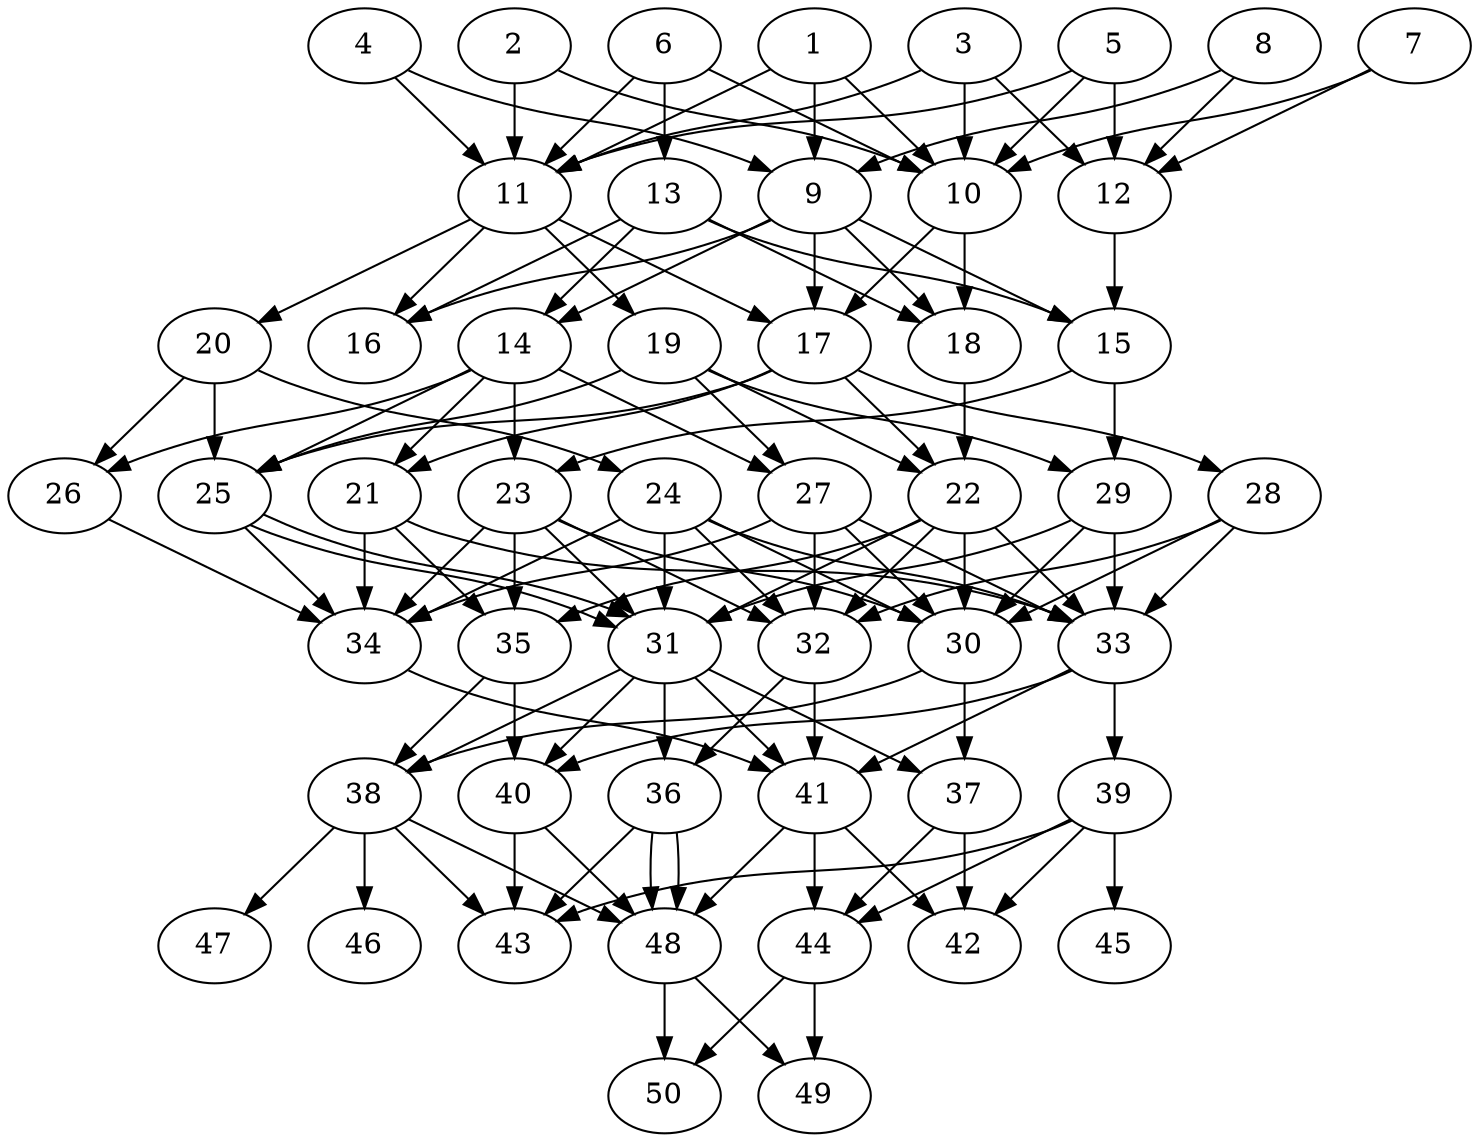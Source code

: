 // DAG automatically generated by daggen at Tue Aug  6 16:32:29 2019
// ./daggen --dot -n 50 --ccr 0.3 --fat 0.5 --regular 0.5 --density 0.7 --mindata 5242880 --maxdata 52428800 
digraph G {
  1 [size="163880960", alpha="0.19", expect_size="49164288"] 
  1 -> 9 [size ="49164288"]
  1 -> 10 [size ="49164288"]
  1 -> 11 [size ="49164288"]
  2 [size="174697813", alpha="0.17", expect_size="52409344"] 
  2 -> 10 [size ="52409344"]
  2 -> 11 [size ="52409344"]
  3 [size="30750720", alpha="0.01", expect_size="9225216"] 
  3 -> 10 [size ="9225216"]
  3 -> 11 [size ="9225216"]
  3 -> 12 [size ="9225216"]
  4 [size="153685333", alpha="0.04", expect_size="46105600"] 
  4 -> 9 [size ="46105600"]
  4 -> 11 [size ="46105600"]
  5 [size="35474773", alpha="0.05", expect_size="10642432"] 
  5 -> 10 [size ="10642432"]
  5 -> 11 [size ="10642432"]
  5 -> 12 [size ="10642432"]
  6 [size="119319893", alpha="0.00", expect_size="35795968"] 
  6 -> 10 [size ="35795968"]
  6 -> 11 [size ="35795968"]
  6 -> 13 [size ="35795968"]
  7 [size="58408960", alpha="0.04", expect_size="17522688"] 
  7 -> 10 [size ="17522688"]
  7 -> 12 [size ="17522688"]
  8 [size="69297493", alpha="0.19", expect_size="20789248"] 
  8 -> 9 [size ="20789248"]
  8 -> 12 [size ="20789248"]
  9 [size="113018880", alpha="0.17", expect_size="33905664"] 
  9 -> 14 [size ="33905664"]
  9 -> 15 [size ="33905664"]
  9 -> 16 [size ="33905664"]
  9 -> 17 [size ="33905664"]
  9 -> 18 [size ="33905664"]
  10 [size="26088107", alpha="0.09", expect_size="7826432"] 
  10 -> 17 [size ="7826432"]
  10 -> 18 [size ="7826432"]
  11 [size="169478827", alpha="0.08", expect_size="50843648"] 
  11 -> 16 [size ="50843648"]
  11 -> 17 [size ="50843648"]
  11 -> 19 [size ="50843648"]
  11 -> 20 [size ="50843648"]
  12 [size="163833173", alpha="0.16", expect_size="49149952"] 
  12 -> 15 [size ="49149952"]
  13 [size="140960427", alpha="0.19", expect_size="42288128"] 
  13 -> 14 [size ="42288128"]
  13 -> 15 [size ="42288128"]
  13 -> 16 [size ="42288128"]
  13 -> 18 [size ="42288128"]
  14 [size="149445973", alpha="0.13", expect_size="44833792"] 
  14 -> 21 [size ="44833792"]
  14 -> 23 [size ="44833792"]
  14 -> 25 [size ="44833792"]
  14 -> 26 [size ="44833792"]
  14 -> 27 [size ="44833792"]
  15 [size="25381547", alpha="0.15", expect_size="7614464"] 
  15 -> 23 [size ="7614464"]
  15 -> 29 [size ="7614464"]
  16 [size="65191253", alpha="0.03", expect_size="19557376"] 
  17 [size="66542933", alpha="0.12", expect_size="19962880"] 
  17 -> 21 [size ="19962880"]
  17 -> 22 [size ="19962880"]
  17 -> 25 [size ="19962880"]
  17 -> 28 [size ="19962880"]
  18 [size="95955627", alpha="0.08", expect_size="28786688"] 
  18 -> 22 [size ="28786688"]
  19 [size="85401600", alpha="0.15", expect_size="25620480"] 
  19 -> 22 [size ="25620480"]
  19 -> 25 [size ="25620480"]
  19 -> 27 [size ="25620480"]
  19 -> 29 [size ="25620480"]
  20 [size="60600320", alpha="0.12", expect_size="18180096"] 
  20 -> 24 [size ="18180096"]
  20 -> 25 [size ="18180096"]
  20 -> 26 [size ="18180096"]
  21 [size="134359040", alpha="0.08", expect_size="40307712"] 
  21 -> 33 [size ="40307712"]
  21 -> 34 [size ="40307712"]
  21 -> 35 [size ="40307712"]
  22 [size="41267200", alpha="0.03", expect_size="12380160"] 
  22 -> 30 [size ="12380160"]
  22 -> 31 [size ="12380160"]
  22 -> 32 [size ="12380160"]
  22 -> 33 [size ="12380160"]
  22 -> 35 [size ="12380160"]
  23 [size="169949867", alpha="0.00", expect_size="50984960"] 
  23 -> 30 [size ="50984960"]
  23 -> 31 [size ="50984960"]
  23 -> 32 [size ="50984960"]
  23 -> 34 [size ="50984960"]
  23 -> 35 [size ="50984960"]
  24 [size="162396160", alpha="0.15", expect_size="48718848"] 
  24 -> 30 [size ="48718848"]
  24 -> 31 [size ="48718848"]
  24 -> 32 [size ="48718848"]
  24 -> 33 [size ="48718848"]
  24 -> 34 [size ="48718848"]
  25 [size="103700480", alpha="0.11", expect_size="31110144"] 
  25 -> 31 [size ="31110144"]
  25 -> 31 [size ="31110144"]
  25 -> 34 [size ="31110144"]
  26 [size="66266453", alpha="0.01", expect_size="19879936"] 
  26 -> 34 [size ="19879936"]
  27 [size="91603627", alpha="0.16", expect_size="27481088"] 
  27 -> 30 [size ="27481088"]
  27 -> 32 [size ="27481088"]
  27 -> 33 [size ="27481088"]
  27 -> 34 [size ="27481088"]
  28 [size="29791573", alpha="0.17", expect_size="8937472"] 
  28 -> 30 [size ="8937472"]
  28 -> 32 [size ="8937472"]
  28 -> 33 [size ="8937472"]
  29 [size="90890240", alpha="0.11", expect_size="27267072"] 
  29 -> 30 [size ="27267072"]
  29 -> 31 [size ="27267072"]
  29 -> 33 [size ="27267072"]
  30 [size="54002347", alpha="0.06", expect_size="16200704"] 
  30 -> 37 [size ="16200704"]
  30 -> 38 [size ="16200704"]
  31 [size="149480107", alpha="0.20", expect_size="44844032"] 
  31 -> 36 [size ="44844032"]
  31 -> 37 [size ="44844032"]
  31 -> 38 [size ="44844032"]
  31 -> 40 [size ="44844032"]
  31 -> 41 [size ="44844032"]
  32 [size="51865600", alpha="0.12", expect_size="15559680"] 
  32 -> 36 [size ="15559680"]
  32 -> 41 [size ="15559680"]
  33 [size="75670187", alpha="0.01", expect_size="22701056"] 
  33 -> 39 [size ="22701056"]
  33 -> 40 [size ="22701056"]
  33 -> 41 [size ="22701056"]
  34 [size="76881920", alpha="0.06", expect_size="23064576"] 
  34 -> 41 [size ="23064576"]
  35 [size="34426880", alpha="0.12", expect_size="10328064"] 
  35 -> 38 [size ="10328064"]
  35 -> 40 [size ="10328064"]
  36 [size="123589973", alpha="0.04", expect_size="37076992"] 
  36 -> 43 [size ="37076992"]
  36 -> 48 [size ="37076992"]
  36 -> 48 [size ="37076992"]
  37 [size="131648853", alpha="0.03", expect_size="39494656"] 
  37 -> 42 [size ="39494656"]
  37 -> 44 [size ="39494656"]
  38 [size="99529387", alpha="0.11", expect_size="29858816"] 
  38 -> 43 [size ="29858816"]
  38 -> 46 [size ="29858816"]
  38 -> 47 [size ="29858816"]
  38 -> 48 [size ="29858816"]
  39 [size="79059627", alpha="0.08", expect_size="23717888"] 
  39 -> 42 [size ="23717888"]
  39 -> 43 [size ="23717888"]
  39 -> 44 [size ="23717888"]
  39 -> 45 [size ="23717888"]
  40 [size="165785600", alpha="0.11", expect_size="49735680"] 
  40 -> 43 [size ="49735680"]
  40 -> 48 [size ="49735680"]
  41 [size="53742933", alpha="0.08", expect_size="16122880"] 
  41 -> 42 [size ="16122880"]
  41 -> 44 [size ="16122880"]
  41 -> 48 [size ="16122880"]
  42 [size="52227413", alpha="0.09", expect_size="15668224"] 
  43 [size="150306133", alpha="0.09", expect_size="45091840"] 
  44 [size="156893867", alpha="0.07", expect_size="47068160"] 
  44 -> 49 [size ="47068160"]
  44 -> 50 [size ="47068160"]
  45 [size="46677333", alpha="0.16", expect_size="14003200"] 
  46 [size="142134613", alpha="0.12", expect_size="42640384"] 
  47 [size="19124907", alpha="0.16", expect_size="5737472"] 
  48 [size="41291093", alpha="0.03", expect_size="12387328"] 
  48 -> 49 [size ="12387328"]
  48 -> 50 [size ="12387328"]
  49 [size="129829547", alpha="0.19", expect_size="38948864"] 
  50 [size="38092800", alpha="0.19", expect_size="11427840"] 
}
